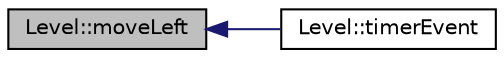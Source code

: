 digraph G
{
  edge [fontname="Helvetica",fontsize="10",labelfontname="Helvetica",labelfontsize="10"];
  node [fontname="Helvetica",fontsize="10",shape=record];
  rankdir="LR";
  Node1 [label="Level::moveLeft",height=0.2,width=0.4,color="black", fillcolor="grey75", style="filled" fontcolor="black"];
  Node1 -> Node2 [dir="back",color="midnightblue",fontsize="10",style="solid",fontname="Helvetica"];
  Node2 [label="Level::timerEvent",height=0.2,width=0.4,color="black", fillcolor="white", style="filled",URL="$d2/d9d/classLevel.html#a47263f00b559de3fce0164f9efac0f6b"];
}
